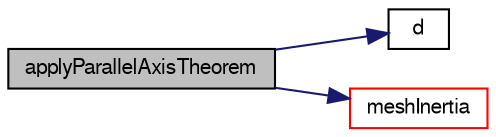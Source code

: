 digraph "applyParallelAxisTheorem"
{
  bgcolor="transparent";
  edge [fontname="FreeSans",fontsize="10",labelfontname="FreeSans",labelfontsize="10"];
  node [fontname="FreeSans",fontsize="10",shape=record];
  rankdir="LR";
  Node69 [label="applyParallelAxisTheorem",height=0.2,width=0.4,color="black", fillcolor="grey75", style="filled", fontcolor="black"];
  Node69 -> Node70 [color="midnightblue",fontsize="10",style="solid",fontname="FreeSans"];
  Node70 [label="d",height=0.2,width=0.4,color="black",URL="$a38951.html#aa182a9055736468dd160f12649a01fd1"];
  Node69 -> Node71 [color="midnightblue",fontsize="10",style="solid",fontname="FreeSans"];
  Node71 [label="meshInertia",height=0.2,width=0.4,color="red",URL="$a25142.html#a2c5223f23f54d268ebbdd786c65e3d63"];
}

